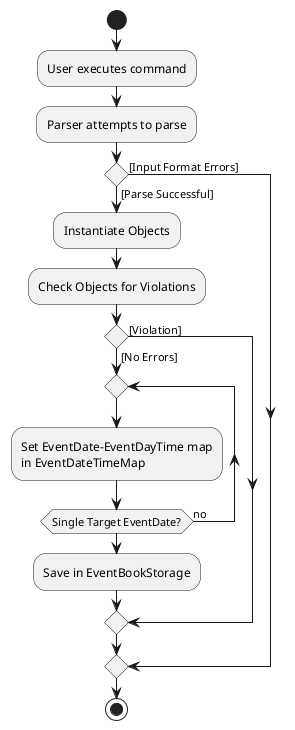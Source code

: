 @startuml
start
:User executes command;
:Parser attempts to parse;
'Since the beta syntax does not support placing the condition outside the
'diamond we place it as the true branch instead.

if () then ([Parse Successful])
    :Instantiate Objects;
    :Check Objects for Violations;
    if() then ([No Errors])
    repeat
    :Set EventDate-EventDayTime map
    in EventDateTimeMap;
    repeat while (Single Target EventDate?) is (no)
    :Save in EventBookStorage;
    else([Violation])
    endif
else ([Input Format Errors])
endif
stop
@enduml
